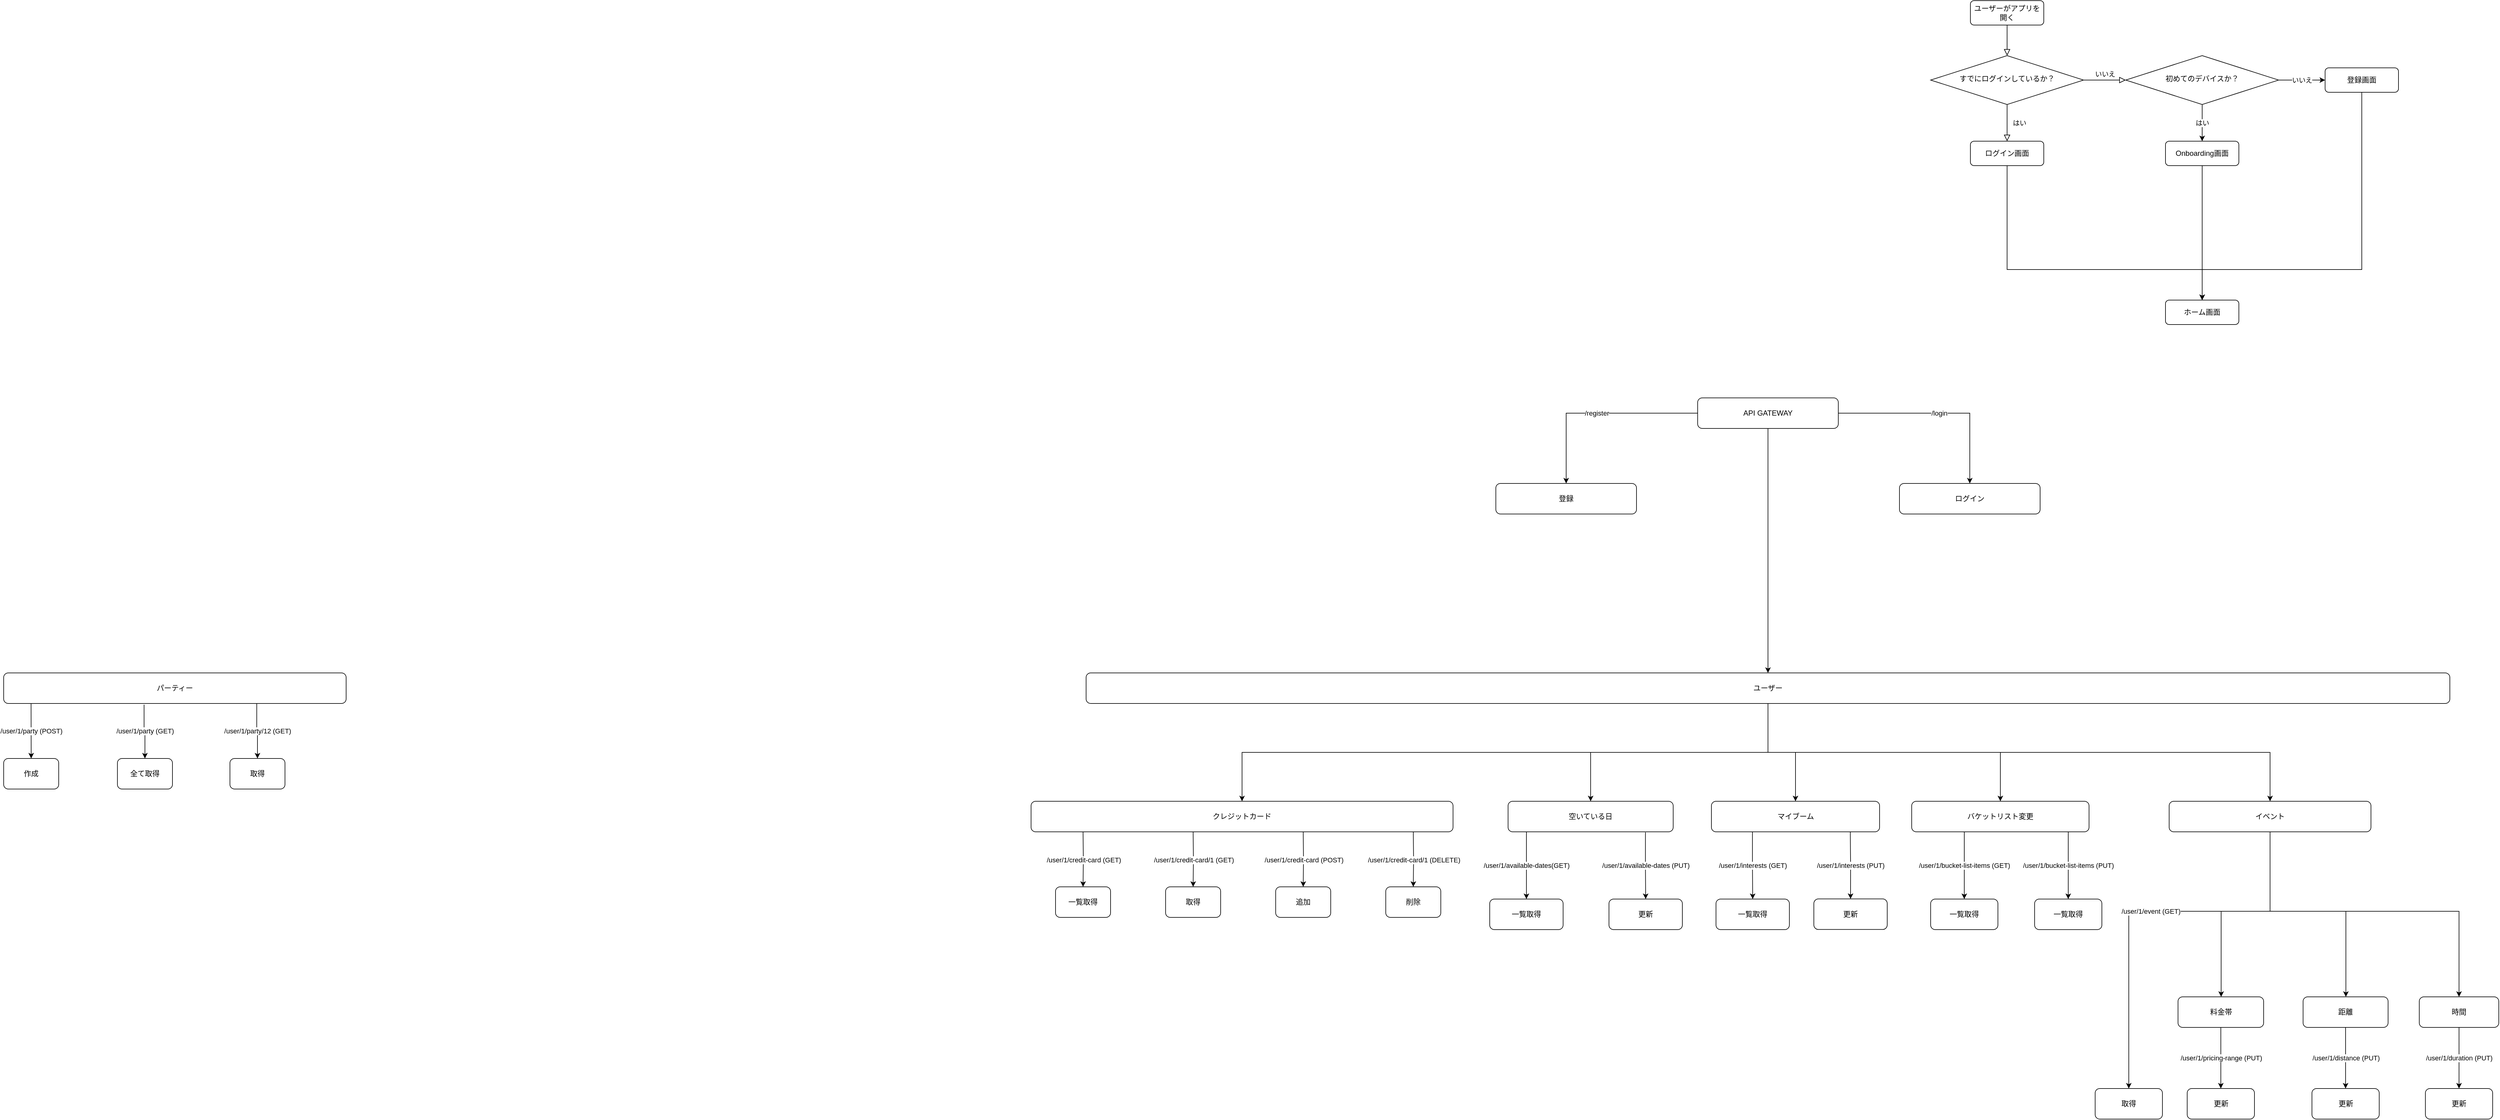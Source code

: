 <mxfile version="15.8.6" type="github">
  <diagram id="C5RBs43oDa-KdzZeNtuy" name="Page-1">
    <mxGraphModel dx="5005" dy="2109" grid="1" gridSize="10" guides="1" tooltips="1" connect="1" arrows="1" fold="1" page="1" pageScale="1" pageWidth="827" pageHeight="1169" math="0" shadow="0">
      <root>
        <mxCell id="WIyWlLk6GJQsqaUBKTNV-0" />
        <mxCell id="WIyWlLk6GJQsqaUBKTNV-1" parent="WIyWlLk6GJQsqaUBKTNV-0" />
        <mxCell id="WIyWlLk6GJQsqaUBKTNV-2" value="" style="rounded=0;html=1;jettySize=auto;orthogonalLoop=1;fontSize=11;endArrow=block;endFill=0;endSize=8;strokeWidth=1;shadow=0;labelBackgroundColor=none;edgeStyle=orthogonalEdgeStyle;" parent="WIyWlLk6GJQsqaUBKTNV-1" source="WIyWlLk6GJQsqaUBKTNV-3" target="WIyWlLk6GJQsqaUBKTNV-6" edge="1">
          <mxGeometry relative="1" as="geometry" />
        </mxCell>
        <mxCell id="WIyWlLk6GJQsqaUBKTNV-3" value="ユーザーがアプリを開く" style="rounded=1;whiteSpace=wrap;html=1;fontSize=12;glass=0;strokeWidth=1;shadow=0;" parent="WIyWlLk6GJQsqaUBKTNV-1" vertex="1">
          <mxGeometry x="686" y="-410" width="120" height="40" as="geometry" />
        </mxCell>
        <mxCell id="WIyWlLk6GJQsqaUBKTNV-4" value="はい" style="rounded=0;html=1;jettySize=auto;orthogonalLoop=1;fontSize=11;endArrow=block;endFill=0;endSize=8;strokeWidth=1;shadow=0;labelBackgroundColor=none;edgeStyle=orthogonalEdgeStyle;entryX=0.5;entryY=0;entryDx=0;entryDy=0;" parent="WIyWlLk6GJQsqaUBKTNV-1" source="WIyWlLk6GJQsqaUBKTNV-6" target="WIyWlLk6GJQsqaUBKTNV-11" edge="1">
          <mxGeometry y="20" relative="1" as="geometry">
            <mxPoint as="offset" />
            <mxPoint x="746" y="-140" as="targetPoint" />
          </mxGeometry>
        </mxCell>
        <mxCell id="WIyWlLk6GJQsqaUBKTNV-5" value="いいえ" style="edgeStyle=orthogonalEdgeStyle;rounded=0;html=1;jettySize=auto;orthogonalLoop=1;fontSize=11;endArrow=block;endFill=0;endSize=8;strokeWidth=1;shadow=0;labelBackgroundColor=none;entryX=0;entryY=0.5;entryDx=0;entryDy=0;" parent="WIyWlLk6GJQsqaUBKTNV-1" source="WIyWlLk6GJQsqaUBKTNV-6" target="bPVKFgJAYgq4yAk7pe1J-0" edge="1">
          <mxGeometry y="10" relative="1" as="geometry">
            <mxPoint as="offset" />
            <mxPoint x="946" y="-280" as="targetPoint" />
          </mxGeometry>
        </mxCell>
        <mxCell id="WIyWlLk6GJQsqaUBKTNV-6" value="すでにログインしているか？" style="rhombus;whiteSpace=wrap;html=1;shadow=0;fontFamily=Helvetica;fontSize=12;align=center;strokeWidth=1;spacing=6;spacingTop=-4;" parent="WIyWlLk6GJQsqaUBKTNV-1" vertex="1">
          <mxGeometry x="621" y="-320" width="250" height="80" as="geometry" />
        </mxCell>
        <mxCell id="bPVKFgJAYgq4yAk7pe1J-8" style="edgeStyle=orthogonalEdgeStyle;rounded=0;orthogonalLoop=1;jettySize=auto;html=1;entryX=0.5;entryY=0;entryDx=0;entryDy=0;" edge="1" parent="WIyWlLk6GJQsqaUBKTNV-1" source="WIyWlLk6GJQsqaUBKTNV-11" target="bPVKFgJAYgq4yAk7pe1J-7">
          <mxGeometry relative="1" as="geometry">
            <Array as="points">
              <mxPoint x="746" y="30" />
              <mxPoint x="1065" y="30" />
            </Array>
          </mxGeometry>
        </mxCell>
        <mxCell id="WIyWlLk6GJQsqaUBKTNV-11" value="ログイン画面" style="rounded=1;whiteSpace=wrap;html=1;fontSize=12;glass=0;strokeWidth=1;shadow=0;" parent="WIyWlLk6GJQsqaUBKTNV-1" vertex="1">
          <mxGeometry x="686" y="-180" width="120" height="40" as="geometry" />
        </mxCell>
        <mxCell id="bPVKFgJAYgq4yAk7pe1J-5" value="いいえ" style="edgeStyle=orthogonalEdgeStyle;rounded=0;orthogonalLoop=1;jettySize=auto;html=1;entryX=0;entryY=0.5;entryDx=0;entryDy=0;" edge="1" parent="WIyWlLk6GJQsqaUBKTNV-1" source="bPVKFgJAYgq4yAk7pe1J-0" target="bPVKFgJAYgq4yAk7pe1J-4">
          <mxGeometry relative="1" as="geometry" />
        </mxCell>
        <mxCell id="bPVKFgJAYgq4yAk7pe1J-6" value="はい" style="edgeStyle=orthogonalEdgeStyle;rounded=0;orthogonalLoop=1;jettySize=auto;html=1;entryX=0.5;entryY=0;entryDx=0;entryDy=0;" edge="1" parent="WIyWlLk6GJQsqaUBKTNV-1" source="bPVKFgJAYgq4yAk7pe1J-0" target="bPVKFgJAYgq4yAk7pe1J-3">
          <mxGeometry relative="1" as="geometry" />
        </mxCell>
        <mxCell id="bPVKFgJAYgq4yAk7pe1J-0" value="初めてのデバイスか？" style="rhombus;whiteSpace=wrap;html=1;shadow=0;fontFamily=Helvetica;fontSize=12;align=center;strokeWidth=1;spacing=6;spacingTop=-4;" vertex="1" parent="WIyWlLk6GJQsqaUBKTNV-1">
          <mxGeometry x="940" y="-320" width="250" height="80" as="geometry" />
        </mxCell>
        <mxCell id="bPVKFgJAYgq4yAk7pe1J-35" style="edgeStyle=orthogonalEdgeStyle;rounded=0;orthogonalLoop=1;jettySize=auto;html=1;entryX=0.5;entryY=0;entryDx=0;entryDy=0;" edge="1" parent="WIyWlLk6GJQsqaUBKTNV-1" source="bPVKFgJAYgq4yAk7pe1J-3" target="bPVKFgJAYgq4yAk7pe1J-7">
          <mxGeometry relative="1" as="geometry" />
        </mxCell>
        <mxCell id="bPVKFgJAYgq4yAk7pe1J-3" value="Onboarding画面" style="rounded=1;whiteSpace=wrap;html=1;fontSize=12;glass=0;strokeWidth=1;shadow=0;" vertex="1" parent="WIyWlLk6GJQsqaUBKTNV-1">
          <mxGeometry x="1005" y="-180" width="120" height="40" as="geometry" />
        </mxCell>
        <mxCell id="bPVKFgJAYgq4yAk7pe1J-11" style="edgeStyle=orthogonalEdgeStyle;rounded=0;orthogonalLoop=1;jettySize=auto;html=1;entryX=0.5;entryY=0;entryDx=0;entryDy=0;" edge="1" parent="WIyWlLk6GJQsqaUBKTNV-1" source="bPVKFgJAYgq4yAk7pe1J-4" target="bPVKFgJAYgq4yAk7pe1J-7">
          <mxGeometry relative="1" as="geometry">
            <Array as="points">
              <mxPoint x="1326" y="30" />
              <mxPoint x="1065" y="30" />
            </Array>
          </mxGeometry>
        </mxCell>
        <mxCell id="bPVKFgJAYgq4yAk7pe1J-4" value="登録画面" style="rounded=1;whiteSpace=wrap;html=1;fontSize=12;glass=0;strokeWidth=1;shadow=0;" vertex="1" parent="WIyWlLk6GJQsqaUBKTNV-1">
          <mxGeometry x="1266" y="-300" width="120" height="40" as="geometry" />
        </mxCell>
        <mxCell id="bPVKFgJAYgq4yAk7pe1J-7" value="ホーム画面" style="rounded=1;whiteSpace=wrap;html=1;fontSize=12;glass=0;strokeWidth=1;shadow=0;" vertex="1" parent="WIyWlLk6GJQsqaUBKTNV-1">
          <mxGeometry x="1005" y="80" width="120" height="40" as="geometry" />
        </mxCell>
        <mxCell id="bPVKFgJAYgq4yAk7pe1J-23" value="/user/1/interests (GET)" style="edgeStyle=orthogonalEdgeStyle;rounded=0;orthogonalLoop=1;jettySize=auto;html=1;entryX=0.5;entryY=0;entryDx=0;entryDy=0;exitX=0.244;exitY=1.004;exitDx=0;exitDy=0;exitPerimeter=0;" edge="1" parent="WIyWlLk6GJQsqaUBKTNV-1" source="bPVKFgJAYgq4yAk7pe1J-13" target="bPVKFgJAYgq4yAk7pe1J-48">
          <mxGeometry relative="1" as="geometry">
            <mxPoint x="320" y="1090" as="targetPoint" />
          </mxGeometry>
        </mxCell>
        <mxCell id="bPVKFgJAYgq4yAk7pe1J-13" value="マイブーム" style="rounded=1;whiteSpace=wrap;html=1;fontSize=12;glass=0;strokeWidth=1;shadow=0;" vertex="1" parent="WIyWlLk6GJQsqaUBKTNV-1">
          <mxGeometry x="262.5" y="900" width="275" height="50" as="geometry" />
        </mxCell>
        <mxCell id="bPVKFgJAYgq4yAk7pe1J-22" value="/user/1/available-dates (PUT)" style="edgeStyle=orthogonalEdgeStyle;rounded=0;orthogonalLoop=1;jettySize=auto;html=1;exitX=0.832;exitY=1.017;exitDx=0;exitDy=0;exitPerimeter=0;entryX=0.5;entryY=0;entryDx=0;entryDy=0;" edge="1" parent="WIyWlLk6GJQsqaUBKTNV-1" source="bPVKFgJAYgq4yAk7pe1J-16" target="bPVKFgJAYgq4yAk7pe1J-46">
          <mxGeometry relative="1" as="geometry">
            <mxPoint x="560" y="880" as="targetPoint" />
            <Array as="points" />
          </mxGeometry>
        </mxCell>
        <mxCell id="bPVKFgJAYgq4yAk7pe1J-51" value="/user/1/available-dates(GET)" style="edgeStyle=orthogonalEdgeStyle;rounded=0;orthogonalLoop=1;jettySize=auto;html=1;" edge="1" parent="WIyWlLk6GJQsqaUBKTNV-1" source="bPVKFgJAYgq4yAk7pe1J-16" target="bPVKFgJAYgq4yAk7pe1J-50">
          <mxGeometry relative="1" as="geometry">
            <Array as="points">
              <mxPoint x="-40" y="970" />
              <mxPoint x="-40" y="970" />
            </Array>
          </mxGeometry>
        </mxCell>
        <mxCell id="bPVKFgJAYgq4yAk7pe1J-16" value="空いている日" style="rounded=1;whiteSpace=wrap;html=1;fontSize=12;glass=0;strokeWidth=1;shadow=0;" vertex="1" parent="WIyWlLk6GJQsqaUBKTNV-1">
          <mxGeometry x="-70" y="900" width="270" height="50" as="geometry" />
        </mxCell>
        <mxCell id="bPVKFgJAYgq4yAk7pe1J-26" value="/user/1/credit-card/1 (GET)" style="edgeStyle=orthogonalEdgeStyle;rounded=0;orthogonalLoop=1;jettySize=auto;html=1;entryX=0.5;entryY=0;entryDx=0;entryDy=0;" edge="1" parent="WIyWlLk6GJQsqaUBKTNV-1" target="bPVKFgJAYgq4yAk7pe1J-36">
          <mxGeometry relative="1" as="geometry">
            <mxPoint x="-415" y="1040" as="targetPoint" />
            <mxPoint x="-585" y="950.0" as="sourcePoint" />
          </mxGeometry>
        </mxCell>
        <mxCell id="bPVKFgJAYgq4yAk7pe1J-18" value="クレジットカード" style="rounded=1;whiteSpace=wrap;html=1;fontSize=12;glass=0;strokeWidth=1;shadow=0;" vertex="1" parent="WIyWlLk6GJQsqaUBKTNV-1">
          <mxGeometry x="-850" y="900" width="690" height="50" as="geometry" />
        </mxCell>
        <mxCell id="bPVKFgJAYgq4yAk7pe1J-28" value="/user/1/party (POST)" style="edgeStyle=orthogonalEdgeStyle;rounded=0;orthogonalLoop=1;jettySize=auto;html=1;entryX=0.5;entryY=0;entryDx=0;entryDy=0;exitX=0.08;exitY=1.002;exitDx=0;exitDy=0;exitPerimeter=0;" edge="1" parent="WIyWlLk6GJQsqaUBKTNV-1" source="bPVKFgJAYgq4yAk7pe1J-19" target="bPVKFgJAYgq4yAk7pe1J-29">
          <mxGeometry relative="1" as="geometry">
            <mxPoint x="-2080" y="980" as="targetPoint" />
            <Array as="points">
              <mxPoint x="-2485" y="743" />
              <mxPoint x="-2485" y="743" />
            </Array>
          </mxGeometry>
        </mxCell>
        <mxCell id="bPVKFgJAYgq4yAk7pe1J-31" value="/user/1/party (GET)" style="edgeStyle=orthogonalEdgeStyle;rounded=0;orthogonalLoop=1;jettySize=auto;html=1;exitX=0.41;exitY=1.039;exitDx=0;exitDy=0;exitPerimeter=0;" edge="1" parent="WIyWlLk6GJQsqaUBKTNV-1" source="bPVKFgJAYgq4yAk7pe1J-19" target="bPVKFgJAYgq4yAk7pe1J-30">
          <mxGeometry relative="1" as="geometry">
            <mxPoint x="-2370" y="820" as="targetPoint" />
          </mxGeometry>
        </mxCell>
        <mxCell id="bPVKFgJAYgq4yAk7pe1J-19" value="パーティー" style="rounded=1;whiteSpace=wrap;html=1;fontSize=12;glass=0;strokeWidth=1;shadow=0;" vertex="1" parent="WIyWlLk6GJQsqaUBKTNV-1">
          <mxGeometry x="-2530" y="690" width="560" height="50" as="geometry" />
        </mxCell>
        <mxCell id="bPVKFgJAYgq4yAk7pe1J-27" value="/user/1/bucket-list-items (GET)" style="edgeStyle=orthogonalEdgeStyle;rounded=0;orthogonalLoop=1;jettySize=auto;html=1;entryX=0.5;entryY=0;entryDx=0;entryDy=0;" edge="1" parent="WIyWlLk6GJQsqaUBKTNV-1" source="bPVKFgJAYgq4yAk7pe1J-24" target="bPVKFgJAYgq4yAk7pe1J-55">
          <mxGeometry relative="1" as="geometry">
            <mxPoint x="611" y="1050" as="targetPoint" />
            <Array as="points">
              <mxPoint x="676" y="1010" />
              <mxPoint x="676" y="1010" />
            </Array>
          </mxGeometry>
        </mxCell>
        <mxCell id="bPVKFgJAYgq4yAk7pe1J-24" value="バケットリスト変更" style="rounded=1;whiteSpace=wrap;html=1;fontSize=12;glass=0;strokeWidth=1;shadow=0;" vertex="1" parent="WIyWlLk6GJQsqaUBKTNV-1">
          <mxGeometry x="590" y="900" width="290" height="50" as="geometry" />
        </mxCell>
        <mxCell id="bPVKFgJAYgq4yAk7pe1J-29" value="作成" style="rounded=1;whiteSpace=wrap;html=1;fontSize=12;glass=0;strokeWidth=1;shadow=0;" vertex="1" parent="WIyWlLk6GJQsqaUBKTNV-1">
          <mxGeometry x="-2530" y="830" width="90" height="50" as="geometry" />
        </mxCell>
        <mxCell id="bPVKFgJAYgq4yAk7pe1J-30" value="全て取得" style="rounded=1;whiteSpace=wrap;html=1;fontSize=12;glass=0;strokeWidth=1;shadow=0;" vertex="1" parent="WIyWlLk6GJQsqaUBKTNV-1">
          <mxGeometry x="-2344" y="830" width="90" height="50" as="geometry" />
        </mxCell>
        <mxCell id="bPVKFgJAYgq4yAk7pe1J-32" value="取得" style="rounded=1;whiteSpace=wrap;html=1;fontSize=12;glass=0;strokeWidth=1;shadow=0;" vertex="1" parent="WIyWlLk6GJQsqaUBKTNV-1">
          <mxGeometry x="-2160" y="830" width="90" height="50" as="geometry" />
        </mxCell>
        <mxCell id="bPVKFgJAYgq4yAk7pe1J-33" value="/user/1/party/12 (GET)" style="edgeStyle=orthogonalEdgeStyle;rounded=0;orthogonalLoop=1;jettySize=auto;html=1;exitX=0.739;exitY=1.006;exitDx=0;exitDy=0;exitPerimeter=0;" edge="1" parent="WIyWlLk6GJQsqaUBKTNV-1" source="bPVKFgJAYgq4yAk7pe1J-19" target="bPVKFgJAYgq4yAk7pe1J-32">
          <mxGeometry relative="1" as="geometry">
            <mxPoint x="-2290.4" y="751.95" as="sourcePoint" />
            <mxPoint x="-2289" y="840" as="targetPoint" />
          </mxGeometry>
        </mxCell>
        <mxCell id="bPVKFgJAYgq4yAk7pe1J-36" value="取得" style="rounded=1;whiteSpace=wrap;html=1;fontSize=12;glass=0;strokeWidth=1;shadow=0;" vertex="1" parent="WIyWlLk6GJQsqaUBKTNV-1">
          <mxGeometry x="-630" y="1040" width="90" height="50" as="geometry" />
        </mxCell>
        <mxCell id="bPVKFgJAYgq4yAk7pe1J-38" value="/user/1/credit-card (GET)" style="edgeStyle=orthogonalEdgeStyle;rounded=0;orthogonalLoop=1;jettySize=auto;html=1;entryX=0.5;entryY=0;entryDx=0;entryDy=0;" edge="1" parent="WIyWlLk6GJQsqaUBKTNV-1" target="bPVKFgJAYgq4yAk7pe1J-39">
          <mxGeometry relative="1" as="geometry">
            <mxPoint x="-595" y="1040" as="targetPoint" />
            <mxPoint x="-765" y="950.0" as="sourcePoint" />
          </mxGeometry>
        </mxCell>
        <mxCell id="bPVKFgJAYgq4yAk7pe1J-39" value="一覧取得" style="rounded=1;whiteSpace=wrap;html=1;fontSize=12;glass=0;strokeWidth=1;shadow=0;" vertex="1" parent="WIyWlLk6GJQsqaUBKTNV-1">
          <mxGeometry x="-810" y="1040" width="90" height="50" as="geometry" />
        </mxCell>
        <mxCell id="bPVKFgJAYgq4yAk7pe1J-40" value="/user/1/credit-card (POST)" style="edgeStyle=orthogonalEdgeStyle;rounded=0;orthogonalLoop=1;jettySize=auto;html=1;entryX=0.5;entryY=0;entryDx=0;entryDy=0;" edge="1" parent="WIyWlLk6GJQsqaUBKTNV-1" target="bPVKFgJAYgq4yAk7pe1J-41">
          <mxGeometry relative="1" as="geometry">
            <mxPoint x="-235" y="1040" as="targetPoint" />
            <mxPoint x="-405" y="950.0" as="sourcePoint" />
          </mxGeometry>
        </mxCell>
        <mxCell id="bPVKFgJAYgq4yAk7pe1J-41" value="追加" style="rounded=1;whiteSpace=wrap;html=1;fontSize=12;glass=0;strokeWidth=1;shadow=0;" vertex="1" parent="WIyWlLk6GJQsqaUBKTNV-1">
          <mxGeometry x="-450" y="1040" width="90" height="50" as="geometry" />
        </mxCell>
        <mxCell id="bPVKFgJAYgq4yAk7pe1J-42" value="/user/1/credit-card/1 (DELETE)" style="edgeStyle=orthogonalEdgeStyle;rounded=0;orthogonalLoop=1;jettySize=auto;html=1;entryX=0.5;entryY=0;entryDx=0;entryDy=0;" edge="1" parent="WIyWlLk6GJQsqaUBKTNV-1" target="bPVKFgJAYgq4yAk7pe1J-43">
          <mxGeometry relative="1" as="geometry">
            <mxPoint x="-55" y="1040" as="targetPoint" />
            <mxPoint x="-225" y="950.0" as="sourcePoint" />
          </mxGeometry>
        </mxCell>
        <mxCell id="bPVKFgJAYgq4yAk7pe1J-43" value="削除" style="rounded=1;whiteSpace=wrap;html=1;fontSize=12;glass=0;strokeWidth=1;shadow=0;" vertex="1" parent="WIyWlLk6GJQsqaUBKTNV-1">
          <mxGeometry x="-270" y="1040" width="90" height="50" as="geometry" />
        </mxCell>
        <mxCell id="bPVKFgJAYgq4yAk7pe1J-44" value="料金帯" style="rounded=1;whiteSpace=wrap;html=1;fontSize=12;glass=0;strokeWidth=1;shadow=0;" vertex="1" parent="WIyWlLk6GJQsqaUBKTNV-1">
          <mxGeometry x="1025.5" y="1220" width="140" height="50" as="geometry" />
        </mxCell>
        <mxCell id="bPVKFgJAYgq4yAk7pe1J-78" style="edgeStyle=orthogonalEdgeStyle;rounded=0;orthogonalLoop=1;jettySize=auto;html=1;" edge="1" parent="WIyWlLk6GJQsqaUBKTNV-1" source="bPVKFgJAYgq4yAk7pe1J-45" target="bPVKFgJAYgq4yAk7pe1J-13">
          <mxGeometry relative="1" as="geometry" />
        </mxCell>
        <mxCell id="bPVKFgJAYgq4yAk7pe1J-79" style="edgeStyle=orthogonalEdgeStyle;rounded=0;orthogonalLoop=1;jettySize=auto;html=1;" edge="1" parent="WIyWlLk6GJQsqaUBKTNV-1" source="bPVKFgJAYgq4yAk7pe1J-45" target="bPVKFgJAYgq4yAk7pe1J-16">
          <mxGeometry relative="1" as="geometry" />
        </mxCell>
        <mxCell id="bPVKFgJAYgq4yAk7pe1J-87" style="edgeStyle=orthogonalEdgeStyle;rounded=0;orthogonalLoop=1;jettySize=auto;html=1;" edge="1" parent="WIyWlLk6GJQsqaUBKTNV-1" source="bPVKFgJAYgq4yAk7pe1J-45" target="bPVKFgJAYgq4yAk7pe1J-82">
          <mxGeometry relative="1" as="geometry" />
        </mxCell>
        <mxCell id="bPVKFgJAYgq4yAk7pe1J-88" style="edgeStyle=orthogonalEdgeStyle;rounded=0;orthogonalLoop=1;jettySize=auto;html=1;" edge="1" parent="WIyWlLk6GJQsqaUBKTNV-1" source="bPVKFgJAYgq4yAk7pe1J-45" target="bPVKFgJAYgq4yAk7pe1J-24">
          <mxGeometry relative="1" as="geometry" />
        </mxCell>
        <mxCell id="bPVKFgJAYgq4yAk7pe1J-91" style="edgeStyle=orthogonalEdgeStyle;rounded=0;orthogonalLoop=1;jettySize=auto;html=1;" edge="1" parent="WIyWlLk6GJQsqaUBKTNV-1" source="bPVKFgJAYgq4yAk7pe1J-45" target="bPVKFgJAYgq4yAk7pe1J-18">
          <mxGeometry relative="1" as="geometry" />
        </mxCell>
        <mxCell id="bPVKFgJAYgq4yAk7pe1J-45" value="ユーザー" style="rounded=1;whiteSpace=wrap;html=1;fontSize=12;glass=0;strokeWidth=1;shadow=0;" vertex="1" parent="WIyWlLk6GJQsqaUBKTNV-1">
          <mxGeometry x="-760" y="690" width="2230" height="50" as="geometry" />
        </mxCell>
        <mxCell id="bPVKFgJAYgq4yAk7pe1J-46" value="更新" style="rounded=1;whiteSpace=wrap;html=1;fontSize=12;glass=0;strokeWidth=1;shadow=0;" vertex="1" parent="WIyWlLk6GJQsqaUBKTNV-1">
          <mxGeometry x="95" y="1060" width="120" height="50" as="geometry" />
        </mxCell>
        <mxCell id="bPVKFgJAYgq4yAk7pe1J-48" value="一覧取得" style="rounded=1;whiteSpace=wrap;html=1;fontSize=12;glass=0;strokeWidth=1;shadow=0;" vertex="1" parent="WIyWlLk6GJQsqaUBKTNV-1">
          <mxGeometry x="270" y="1060" width="120" height="50" as="geometry" />
        </mxCell>
        <mxCell id="bPVKFgJAYgq4yAk7pe1J-50" value="一覧取得" style="rounded=1;whiteSpace=wrap;html=1;fontSize=12;glass=0;strokeWidth=1;shadow=0;" vertex="1" parent="WIyWlLk6GJQsqaUBKTNV-1">
          <mxGeometry x="-100" y="1060" width="120" height="50" as="geometry" />
        </mxCell>
        <mxCell id="bPVKFgJAYgq4yAk7pe1J-53" value="/user/1/interests (PUT)" style="edgeStyle=orthogonalEdgeStyle;rounded=0;orthogonalLoop=1;jettySize=auto;html=1;entryX=0.5;entryY=0;entryDx=0;entryDy=0;exitX=0.244;exitY=1.004;exitDx=0;exitDy=0;exitPerimeter=0;" edge="1" parent="WIyWlLk6GJQsqaUBKTNV-1" target="bPVKFgJAYgq4yAk7pe1J-54">
          <mxGeometry relative="1" as="geometry">
            <mxPoint x="480" y="1089.8" as="targetPoint" />
            <mxPoint x="489.6" y="950" as="sourcePoint" />
          </mxGeometry>
        </mxCell>
        <mxCell id="bPVKFgJAYgq4yAk7pe1J-54" value="更新" style="rounded=1;whiteSpace=wrap;html=1;fontSize=12;glass=0;strokeWidth=1;shadow=0;" vertex="1" parent="WIyWlLk6GJQsqaUBKTNV-1">
          <mxGeometry x="430" y="1059.8" width="120" height="50" as="geometry" />
        </mxCell>
        <mxCell id="bPVKFgJAYgq4yAk7pe1J-55" value="一覧取得" style="rounded=1;whiteSpace=wrap;html=1;fontSize=12;glass=0;strokeWidth=1;shadow=0;" vertex="1" parent="WIyWlLk6GJQsqaUBKTNV-1">
          <mxGeometry x="621" y="1060" width="110" height="50" as="geometry" />
        </mxCell>
        <mxCell id="bPVKFgJAYgq4yAk7pe1J-56" value="/user/1/bucket-list-items (PUT)" style="edgeStyle=orthogonalEdgeStyle;rounded=0;orthogonalLoop=1;jettySize=auto;html=1;entryX=0.5;entryY=0;entryDx=0;entryDy=0;" edge="1" parent="WIyWlLk6GJQsqaUBKTNV-1" target="bPVKFgJAYgq4yAk7pe1J-57">
          <mxGeometry relative="1" as="geometry">
            <mxPoint x="781" y="1050" as="targetPoint" />
            <mxPoint x="846" y="950" as="sourcePoint" />
            <Array as="points">
              <mxPoint x="846" y="1010" />
              <mxPoint x="846" y="1010" />
            </Array>
          </mxGeometry>
        </mxCell>
        <mxCell id="bPVKFgJAYgq4yAk7pe1J-57" value="一覧取得" style="rounded=1;whiteSpace=wrap;html=1;fontSize=12;glass=0;strokeWidth=1;shadow=0;" vertex="1" parent="WIyWlLk6GJQsqaUBKTNV-1">
          <mxGeometry x="791" y="1060" width="110" height="50" as="geometry" />
        </mxCell>
        <mxCell id="bPVKFgJAYgq4yAk7pe1J-62" value="/user/1/pricing-range (PUT)" style="edgeStyle=orthogonalEdgeStyle;rounded=0;orthogonalLoop=1;jettySize=auto;html=1;entryX=0.5;entryY=0;entryDx=0;entryDy=0;exitX=0.5;exitY=1;exitDx=0;exitDy=0;" edge="1" parent="WIyWlLk6GJQsqaUBKTNV-1" target="bPVKFgJAYgq4yAk7pe1J-63" source="bPVKFgJAYgq4yAk7pe1J-44">
          <mxGeometry relative="1" as="geometry">
            <mxPoint x="1196" y="1369.8" as="targetPoint" />
            <mxPoint x="1261" y="1269.8" as="sourcePoint" />
            <Array as="points">
              <mxPoint x="1096" y="1350" />
              <mxPoint x="1096" y="1350" />
            </Array>
          </mxGeometry>
        </mxCell>
        <mxCell id="bPVKFgJAYgq4yAk7pe1J-63" value="更新" style="rounded=1;whiteSpace=wrap;html=1;fontSize=12;glass=0;strokeWidth=1;shadow=0;" vertex="1" parent="WIyWlLk6GJQsqaUBKTNV-1">
          <mxGeometry x="1040.5" y="1370" width="110" height="50" as="geometry" />
        </mxCell>
        <mxCell id="bPVKFgJAYgq4yAk7pe1J-64" value="距離" style="rounded=1;whiteSpace=wrap;html=1;fontSize=12;glass=0;strokeWidth=1;shadow=0;" vertex="1" parent="WIyWlLk6GJQsqaUBKTNV-1">
          <mxGeometry x="1230" y="1220" width="139" height="50" as="geometry" />
        </mxCell>
        <mxCell id="bPVKFgJAYgq4yAk7pe1J-67" value="/user/1/distance (PUT)" style="edgeStyle=orthogonalEdgeStyle;rounded=0;orthogonalLoop=1;jettySize=auto;html=1;entryX=0.5;entryY=0;entryDx=0;entryDy=0;exitX=0.5;exitY=1;exitDx=0;exitDy=0;" edge="1" parent="WIyWlLk6GJQsqaUBKTNV-1" target="bPVKFgJAYgq4yAk7pe1J-68" source="bPVKFgJAYgq4yAk7pe1J-64">
          <mxGeometry relative="1" as="geometry">
            <mxPoint x="1576" y="1370" as="targetPoint" />
            <mxPoint x="1641" y="1270" as="sourcePoint" />
            <Array as="points">
              <mxPoint x="1300" y="1330" />
              <mxPoint x="1299" y="1380" />
            </Array>
          </mxGeometry>
        </mxCell>
        <mxCell id="bPVKFgJAYgq4yAk7pe1J-68" value="更新" style="rounded=1;whiteSpace=wrap;html=1;fontSize=12;glass=0;strokeWidth=1;shadow=0;" vertex="1" parent="WIyWlLk6GJQsqaUBKTNV-1">
          <mxGeometry x="1244.5" y="1370" width="110" height="50" as="geometry" />
        </mxCell>
        <mxCell id="bPVKFgJAYgq4yAk7pe1J-69" value="時間" style="rounded=1;whiteSpace=wrap;html=1;fontSize=12;glass=0;strokeWidth=1;shadow=0;" vertex="1" parent="WIyWlLk6GJQsqaUBKTNV-1">
          <mxGeometry x="1420" y="1220" width="130" height="50" as="geometry" />
        </mxCell>
        <mxCell id="bPVKFgJAYgq4yAk7pe1J-72" value="/user/1/duration (PUT)" style="edgeStyle=orthogonalEdgeStyle;rounded=0;orthogonalLoop=1;jettySize=auto;html=1;entryX=0.5;entryY=0;entryDx=0;entryDy=0;exitX=0.5;exitY=1;exitDx=0;exitDy=0;" edge="1" parent="WIyWlLk6GJQsqaUBKTNV-1" target="bPVKFgJAYgq4yAk7pe1J-73" source="bPVKFgJAYgq4yAk7pe1J-69">
          <mxGeometry relative="1" as="geometry">
            <mxPoint x="1945" y="1369.8" as="targetPoint" />
            <mxPoint x="2010" y="1269.8" as="sourcePoint" />
            <Array as="points">
              <mxPoint x="1485" y="1330" />
              <mxPoint x="1485" y="1330" />
            </Array>
          </mxGeometry>
        </mxCell>
        <mxCell id="bPVKFgJAYgq4yAk7pe1J-73" value="更新" style="rounded=1;whiteSpace=wrap;html=1;fontSize=12;glass=0;strokeWidth=1;shadow=0;" vertex="1" parent="WIyWlLk6GJQsqaUBKTNV-1">
          <mxGeometry x="1430" y="1370" width="110" height="50" as="geometry" />
        </mxCell>
        <mxCell id="bPVKFgJAYgq4yAk7pe1J-84" style="edgeStyle=orthogonalEdgeStyle;rounded=0;orthogonalLoop=1;jettySize=auto;html=1;" edge="1" parent="WIyWlLk6GJQsqaUBKTNV-1" source="bPVKFgJAYgq4yAk7pe1J-82" target="bPVKFgJAYgq4yAk7pe1J-44">
          <mxGeometry relative="1" as="geometry">
            <Array as="points">
              <mxPoint x="1176" y="1080" />
              <mxPoint x="1096" y="1080" />
            </Array>
          </mxGeometry>
        </mxCell>
        <mxCell id="bPVKFgJAYgq4yAk7pe1J-85" style="edgeStyle=orthogonalEdgeStyle;rounded=0;orthogonalLoop=1;jettySize=auto;html=1;" edge="1" parent="WIyWlLk6GJQsqaUBKTNV-1" source="bPVKFgJAYgq4yAk7pe1J-82" target="bPVKFgJAYgq4yAk7pe1J-64">
          <mxGeometry relative="1" as="geometry">
            <Array as="points">
              <mxPoint x="1176" y="1080" />
              <mxPoint x="1300" y="1080" />
            </Array>
          </mxGeometry>
        </mxCell>
        <mxCell id="bPVKFgJAYgq4yAk7pe1J-86" style="edgeStyle=orthogonalEdgeStyle;rounded=0;orthogonalLoop=1;jettySize=auto;html=1;" edge="1" parent="WIyWlLk6GJQsqaUBKTNV-1" source="bPVKFgJAYgq4yAk7pe1J-82" target="bPVKFgJAYgq4yAk7pe1J-69">
          <mxGeometry relative="1" as="geometry">
            <Array as="points">
              <mxPoint x="1176" y="1080" />
              <mxPoint x="1485" y="1080" />
            </Array>
          </mxGeometry>
        </mxCell>
        <mxCell id="bPVKFgJAYgq4yAk7pe1J-82" value="イベント" style="rounded=1;whiteSpace=wrap;html=1;fontSize=12;glass=0;strokeWidth=1;shadow=0;" vertex="1" parent="WIyWlLk6GJQsqaUBKTNV-1">
          <mxGeometry x="1011" y="900" width="330" height="50" as="geometry" />
        </mxCell>
        <mxCell id="bPVKFgJAYgq4yAk7pe1J-89" value="/user/1/event (GET)" style="edgeStyle=orthogonalEdgeStyle;rounded=0;orthogonalLoop=1;jettySize=auto;html=1;entryX=0.5;entryY=0;entryDx=0;entryDy=0;exitX=0.5;exitY=1;exitDx=0;exitDy=0;" edge="1" parent="WIyWlLk6GJQsqaUBKTNV-1" target="bPVKFgJAYgq4yAk7pe1J-90" source="bPVKFgJAYgq4yAk7pe1J-82">
          <mxGeometry relative="1" as="geometry">
            <mxPoint x="1045.5" y="1369.8" as="targetPoint" />
            <mxPoint x="945" y="1270" as="sourcePoint" />
            <Array as="points">
              <mxPoint x="1176" y="1080" />
              <mxPoint x="945" y="1080" />
            </Array>
          </mxGeometry>
        </mxCell>
        <mxCell id="bPVKFgJAYgq4yAk7pe1J-90" value="取得" style="rounded=1;whiteSpace=wrap;html=1;fontSize=12;glass=0;strokeWidth=1;shadow=0;" vertex="1" parent="WIyWlLk6GJQsqaUBKTNV-1">
          <mxGeometry x="890" y="1370" width="110" height="50" as="geometry" />
        </mxCell>
        <mxCell id="bPVKFgJAYgq4yAk7pe1J-92" value="登録" style="rounded=1;whiteSpace=wrap;html=1;fontSize=12;glass=0;strokeWidth=1;shadow=0;" vertex="1" parent="WIyWlLk6GJQsqaUBKTNV-1">
          <mxGeometry x="-90" y="380" width="230" height="50" as="geometry" />
        </mxCell>
        <mxCell id="bPVKFgJAYgq4yAk7pe1J-93" value="ログイン" style="rounded=1;whiteSpace=wrap;html=1;fontSize=12;glass=0;strokeWidth=1;shadow=0;" vertex="1" parent="WIyWlLk6GJQsqaUBKTNV-1">
          <mxGeometry x="570" y="380" width="230" height="50" as="geometry" />
        </mxCell>
        <mxCell id="bPVKFgJAYgq4yAk7pe1J-95" style="edgeStyle=orthogonalEdgeStyle;rounded=0;orthogonalLoop=1;jettySize=auto;html=1;entryX=0.5;entryY=0;entryDx=0;entryDy=0;" edge="1" parent="WIyWlLk6GJQsqaUBKTNV-1" source="bPVKFgJAYgq4yAk7pe1J-94" target="bPVKFgJAYgq4yAk7pe1J-45">
          <mxGeometry relative="1" as="geometry" />
        </mxCell>
        <mxCell id="bPVKFgJAYgq4yAk7pe1J-96" value="/register" style="edgeStyle=orthogonalEdgeStyle;rounded=0;orthogonalLoop=1;jettySize=auto;html=1;entryX=0.5;entryY=0;entryDx=0;entryDy=0;" edge="1" parent="WIyWlLk6GJQsqaUBKTNV-1" source="bPVKFgJAYgq4yAk7pe1J-94" target="bPVKFgJAYgq4yAk7pe1J-92">
          <mxGeometry relative="1" as="geometry" />
        </mxCell>
        <mxCell id="bPVKFgJAYgq4yAk7pe1J-97" value="/login" style="edgeStyle=orthogonalEdgeStyle;rounded=0;orthogonalLoop=1;jettySize=auto;html=1;entryX=0.5;entryY=0;entryDx=0;entryDy=0;" edge="1" parent="WIyWlLk6GJQsqaUBKTNV-1" source="bPVKFgJAYgq4yAk7pe1J-94" target="bPVKFgJAYgq4yAk7pe1J-93">
          <mxGeometry relative="1" as="geometry" />
        </mxCell>
        <mxCell id="bPVKFgJAYgq4yAk7pe1J-94" value="API GATEWAY" style="rounded=1;whiteSpace=wrap;html=1;fontSize=12;glass=0;strokeWidth=1;shadow=0;" vertex="1" parent="WIyWlLk6GJQsqaUBKTNV-1">
          <mxGeometry x="240" y="240" width="230" height="50" as="geometry" />
        </mxCell>
      </root>
    </mxGraphModel>
  </diagram>
</mxfile>
